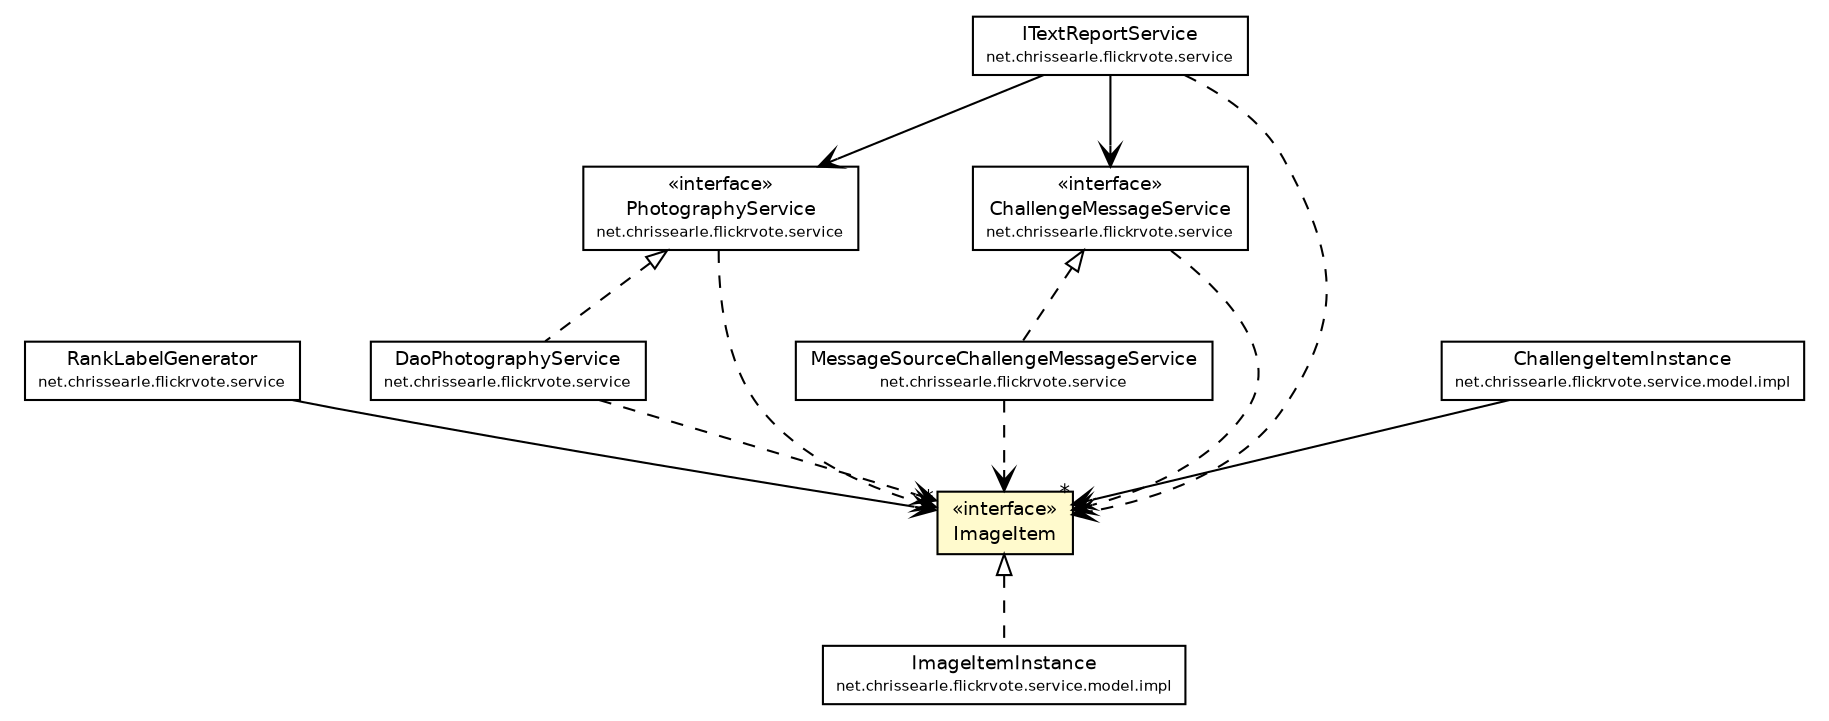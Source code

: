#!/usr/local/bin/dot
#
# Class diagram 
# Generated by UmlGraph version 4.6 (http://www.spinellis.gr/sw/umlgraph)
#

digraph G {
	edge [fontname="Helvetica",fontsize=10,labelfontname="Helvetica",labelfontsize=10];
	node [fontname="Helvetica",fontsize=10,shape=plaintext];
	// net.chrissearle.flickrvote.service.RankLabelGenerator
	c5850 [label=<<table border="0" cellborder="1" cellspacing="0" cellpadding="2" port="p" href="../RankLabelGenerator.html">
		<tr><td><table border="0" cellspacing="0" cellpadding="1">
			<tr><td> RankLabelGenerator </td></tr>
			<tr><td><font point-size="7.0"> net.chrissearle.flickrvote.service </font></td></tr>
		</table></td></tr>
		</table>>, fontname="Helvetica", fontcolor="black", fontsize=9.0];
	// net.chrissearle.flickrvote.service.MessageSourceChallengeMessageService
	c5851 [label=<<table border="0" cellborder="1" cellspacing="0" cellpadding="2" port="p" href="../MessageSourceChallengeMessageService.html">
		<tr><td><table border="0" cellspacing="0" cellpadding="1">
			<tr><td> MessageSourceChallengeMessageService </td></tr>
			<tr><td><font point-size="7.0"> net.chrissearle.flickrvote.service </font></td></tr>
		</table></td></tr>
		</table>>, fontname="Helvetica", fontcolor="black", fontsize=9.0];
	// net.chrissearle.flickrvote.service.ITextReportService
	c5853 [label=<<table border="0" cellborder="1" cellspacing="0" cellpadding="2" port="p" href="../ITextReportService.html">
		<tr><td><table border="0" cellspacing="0" cellpadding="1">
			<tr><td> ITextReportService </td></tr>
			<tr><td><font point-size="7.0"> net.chrissearle.flickrvote.service </font></td></tr>
		</table></td></tr>
		</table>>, fontname="Helvetica", fontcolor="black", fontsize=9.0];
	// net.chrissearle.flickrvote.service.DaoPhotographyService
	c5854 [label=<<table border="0" cellborder="1" cellspacing="0" cellpadding="2" port="p" href="../DaoPhotographyService.html">
		<tr><td><table border="0" cellspacing="0" cellpadding="1">
			<tr><td> DaoPhotographyService </td></tr>
			<tr><td><font point-size="7.0"> net.chrissearle.flickrvote.service </font></td></tr>
		</table></td></tr>
		</table>>, fontname="Helvetica", fontcolor="black", fontsize=9.0];
	// net.chrissearle.flickrvote.service.PhotographyService
	c5859 [label=<<table border="0" cellborder="1" cellspacing="0" cellpadding="2" port="p" href="../PhotographyService.html">
		<tr><td><table border="0" cellspacing="0" cellpadding="1">
			<tr><td> &laquo;interface&raquo; </td></tr>
			<tr><td> PhotographyService </td></tr>
			<tr><td><font point-size="7.0"> net.chrissearle.flickrvote.service </font></td></tr>
		</table></td></tr>
		</table>>, fontname="Helvetica", fontcolor="black", fontsize=9.0];
	// net.chrissearle.flickrvote.service.ChallengeMessageService
	c5862 [label=<<table border="0" cellborder="1" cellspacing="0" cellpadding="2" port="p" href="../ChallengeMessageService.html">
		<tr><td><table border="0" cellspacing="0" cellpadding="1">
			<tr><td> &laquo;interface&raquo; </td></tr>
			<tr><td> ChallengeMessageService </td></tr>
			<tr><td><font point-size="7.0"> net.chrissearle.flickrvote.service </font></td></tr>
		</table></td></tr>
		</table>>, fontname="Helvetica", fontcolor="black", fontsize=9.0];
	// net.chrissearle.flickrvote.service.model.ImageItem
	c5864 [label=<<table border="0" cellborder="1" cellspacing="0" cellpadding="2" port="p" bgcolor="lemonChiffon" href="./ImageItem.html">
		<tr><td><table border="0" cellspacing="0" cellpadding="1">
			<tr><td> &laquo;interface&raquo; </td></tr>
			<tr><td> ImageItem </td></tr>
		</table></td></tr>
		</table>>, fontname="Helvetica", fontcolor="black", fontsize=9.0];
	// net.chrissearle.flickrvote.service.model.impl.ImageItemInstance
	c5869 [label=<<table border="0" cellborder="1" cellspacing="0" cellpadding="2" port="p" href="./impl/ImageItemInstance.html">
		<tr><td><table border="0" cellspacing="0" cellpadding="1">
			<tr><td> ImageItemInstance </td></tr>
			<tr><td><font point-size="7.0"> net.chrissearle.flickrvote.service.model.impl </font></td></tr>
		</table></td></tr>
		</table>>, fontname="Helvetica", fontcolor="black", fontsize=9.0];
	// net.chrissearle.flickrvote.service.model.impl.ChallengeItemInstance
	c5871 [label=<<table border="0" cellborder="1" cellspacing="0" cellpadding="2" port="p" href="./impl/ChallengeItemInstance.html">
		<tr><td><table border="0" cellspacing="0" cellpadding="1">
			<tr><td> ChallengeItemInstance </td></tr>
			<tr><td><font point-size="7.0"> net.chrissearle.flickrvote.service.model.impl </font></td></tr>
		</table></td></tr>
		</table>>, fontname="Helvetica", fontcolor="black", fontsize=9.0];
	//net.chrissearle.flickrvote.service.MessageSourceChallengeMessageService implements net.chrissearle.flickrvote.service.ChallengeMessageService
	c5862:p -> c5851:p [dir=back,arrowtail=empty,style=dashed];
	//net.chrissearle.flickrvote.service.DaoPhotographyService implements net.chrissearle.flickrvote.service.PhotographyService
	c5859:p -> c5854:p [dir=back,arrowtail=empty,style=dashed];
	//net.chrissearle.flickrvote.service.model.impl.ImageItemInstance implements net.chrissearle.flickrvote.service.model.ImageItem
	c5864:p -> c5869:p [dir=back,arrowtail=empty,style=dashed];
	// net.chrissearle.flickrvote.service.RankLabelGenerator NAVASSOC net.chrissearle.flickrvote.service.model.ImageItem
	c5850:p -> c5864:p [taillabel="", label="", headlabel="*", fontname="Helvetica", fontcolor="black", fontsize=10.0, color="black", arrowhead=open];
	// net.chrissearle.flickrvote.service.ITextReportService NAVASSOC net.chrissearle.flickrvote.service.PhotographyService
	c5853:p -> c5859:p [taillabel="", label="", headlabel="", fontname="Helvetica", fontcolor="black", fontsize=10.0, color="black", arrowhead=open];
	// net.chrissearle.flickrvote.service.ITextReportService NAVASSOC net.chrissearle.flickrvote.service.ChallengeMessageService
	c5853:p -> c5862:p [taillabel="", label="", headlabel="", fontname="Helvetica", fontcolor="black", fontsize=10.0, color="black", arrowhead=open];
	// net.chrissearle.flickrvote.service.model.impl.ChallengeItemInstance NAVASSOC net.chrissearle.flickrvote.service.model.ImageItem
	c5871:p -> c5864:p [taillabel="", label="", headlabel="*", fontname="Helvetica", fontcolor="black", fontsize=10.0, color="black", arrowhead=open];
	// net.chrissearle.flickrvote.service.MessageSourceChallengeMessageService DEPEND net.chrissearle.flickrvote.service.model.ImageItem
	c5851:p -> c5864:p [taillabel="", label="", headlabel="", fontname="Helvetica", fontcolor="black", fontsize=10.0, color="black", arrowhead=open, style=dashed];
	// net.chrissearle.flickrvote.service.ITextReportService DEPEND net.chrissearle.flickrvote.service.model.ImageItem
	c5853:p -> c5864:p [taillabel="", label="", headlabel="", fontname="Helvetica", fontcolor="black", fontsize=10.0, color="black", arrowhead=open, style=dashed];
	// net.chrissearle.flickrvote.service.DaoPhotographyService DEPEND net.chrissearle.flickrvote.service.model.ImageItem
	c5854:p -> c5864:p [taillabel="", label="", headlabel="", fontname="Helvetica", fontcolor="black", fontsize=10.0, color="black", arrowhead=open, style=dashed];
	// net.chrissearle.flickrvote.service.PhotographyService DEPEND net.chrissearle.flickrvote.service.model.ImageItem
	c5859:p -> c5864:p [taillabel="", label="", headlabel="", fontname="Helvetica", fontcolor="black", fontsize=10.0, color="black", arrowhead=open, style=dashed];
	// net.chrissearle.flickrvote.service.ChallengeMessageService DEPEND net.chrissearle.flickrvote.service.model.ImageItem
	c5862:p -> c5864:p [taillabel="", label="", headlabel="", fontname="Helvetica", fontcolor="black", fontsize=10.0, color="black", arrowhead=open, style=dashed];
}

